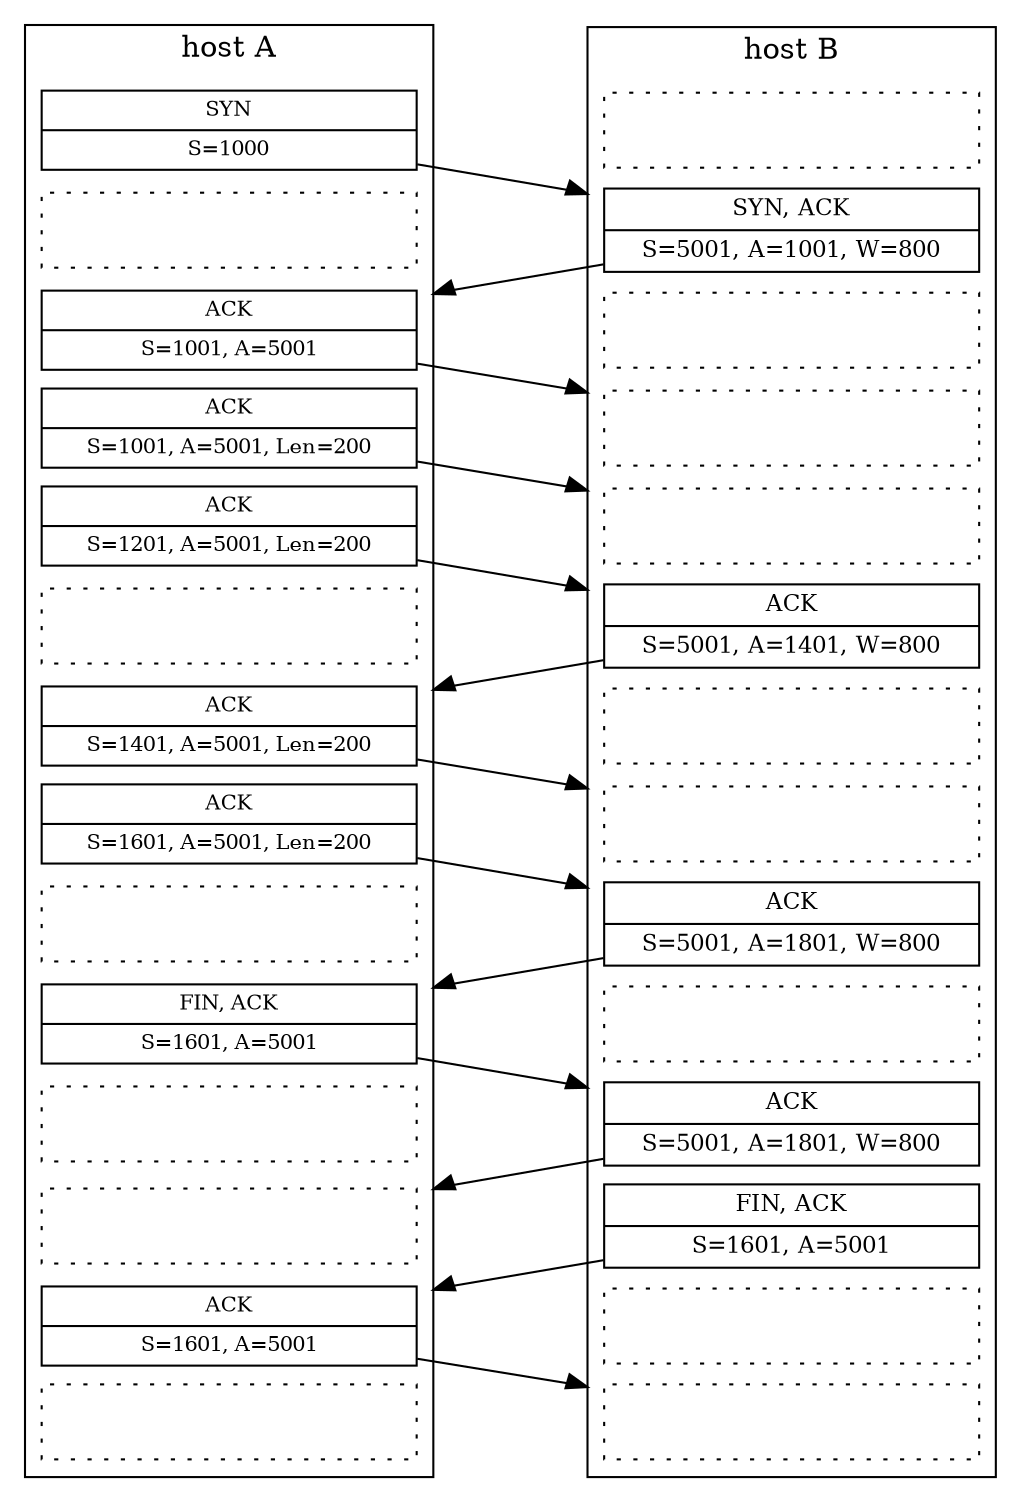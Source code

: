 digraph {
    node [shape=record]
    rankdir=TD;
    ranksep=0;
    newrank=true;
    nodesep=1.25;
    compound=true;
    subgraph cluster_A {
        label="host A"
        style="solid"
        node [width=2.50, fontsize=10 ];
        0 -> 1 -> 2 -> 3 -> 4 -> 5 -> 6 -> 7 -> 8 -> 9 -> 10 [color=none];
        10 -> 11 -> 12 -> 13 [color=none];
    }
    subgraph cluster_B {
        label="host B"
        style="solid"
        node [width=2.50, fontsize=11 ];

        50 -> 51 -> 52 -> 53 -> 54 -> 55 -> 56 -> 57 -> 58 -> 59 -> 60 [color=none];
        60-> 61 -> 62 -> 63 [color=none];
    }

    { rank=same;  0; 50; }
    { rank=same;  1; 51; }
    { rank=same;  2; 52; }
    { rank=same;  3; 53; }
    { rank=same;  4; 54; }
    { rank=same;  5; 55; }
    { rank=same;  6; 56; }
    { rank=same;  7; 57; }
    { rank=same;  8; 58; }
    { rank=same;  9; 59; }
    { rank=same; 10; 60; }
    { rank=same; 11; 61; }
    { rank=same; 12; 62; }
    { rank=same; 13; 63; }

    1, 5, 8, 10, 11, 13 [color=black, fontcolor=none, style=dotted];
    50, 52, 53, 54, 56, 57, 59, 62, 63 [color=black, fontcolor=none, style=dotted ];

     0 -> 51 [lhead=cluster_B]
    51 ->  2 [lhead=cluster_A]
     2 -> 53 [lhead=cluster_B]
     3 -> 54 [lhead=cluster_B]
     4 -> 55 [lhead=cluster_B]
    55 ->  6 [lhead=cluster_A]
     6 -> 57 [lhead=cluster_B]
    58 ->  9 [lhead=cluster_A]
     7 -> 58 [lhead=cluster_B]
     9 -> 60 [lhead=cluster_B]
    60 -> 11 [lhead=cluster_A]
    61 -> 12 [lhead=cluster_A]
    12 -> 63 [lhead=cluster_B]

     0 [ label="{SYN|S=1000}" ]
     2 [ label="{ACK|S=1001, A=5001}" ]
     3 [ label="{ACK|S=1001, A=5001, Len=200}" ]
     4 [ label="{ACK|S=1201, A=5001, Len=200}" ]
     6 [ label="{ACK|S=1401, A=5001, Len=200}" ]
     7 [ label="{ACK|S=1601, A=5001, Len=200}" ]
     9 [ label="{FIN, ACK|S=1601, A=5001}" ]
    12 [ label="{ACK|S=1601, A=5001}" ]

    51 [ label="{SYN, ACK|S=5001, A=1001, W=800}" ]
    55 [ label="{ACK|S=5001, A=1401, W=800}" ]
    58 [ label="{ACK|S=5001, A=1801, W=800}" ]
    60 [ label="{ACK|S=5001, A=1801, W=800}" ]

    // 9 [ label="{FIN|S=1601, A=5001}" ]
    61 [ label="{FIN, ACK|S=1601, A=5001}" ]
/*
     5 -> 56 [lhead=cluster_B]
    56 ->  7 [lhead=cluster_A]

    54 [ label="{ACK|S=5001, A=1201, W=800}" ]
    59 [ label="{ACK|S=5001, A=1801, W=800}" ]
*/
}
